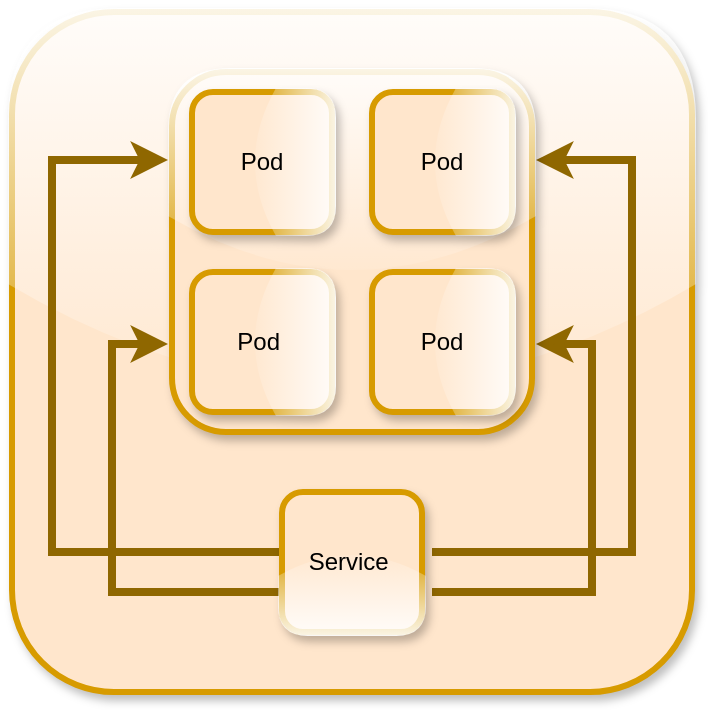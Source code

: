 <mxfile version="20.4.0" type="github"><diagram id="IUc-q38UyChCSjXEQO1g" name="Page-1"><mxGraphModel dx="1697" dy="696" grid="1" gridSize="10" guides="1" tooltips="1" connect="1" arrows="1" fold="1" page="1" pageScale="1" pageWidth="850" pageHeight="1100" math="0" shadow="0"><root><mxCell id="0"/><mxCell id="1" parent="0"/><mxCell id="ZUwnCUBpmVqwno-HEEAH-20" value="" style="group" vertex="1" connectable="0" parent="1"><mxGeometry x="-20" y="20" width="340" height="340" as="geometry"/></mxCell><mxCell id="ZUwnCUBpmVqwno-HEEAH-19" value="" style="whiteSpace=wrap;html=1;aspect=fixed;rounded=1;shadow=1;glass=1;sketch=0;strokeColor=#d79b00;strokeWidth=3;fontFamily=Helvetica;fontSize=12;fontColor=default;fillColor=#ffe6cc;" vertex="1" parent="ZUwnCUBpmVqwno-HEEAH-20"><mxGeometry width="340" height="340" as="geometry"/></mxCell><mxCell id="ZUwnCUBpmVqwno-HEEAH-18" value="" style="group" vertex="1" connectable="0" parent="ZUwnCUBpmVqwno-HEEAH-20"><mxGeometry x="20" y="30" width="290" height="280" as="geometry"/></mxCell><mxCell id="ZUwnCUBpmVqwno-HEEAH-12" value="" style="endArrow=classic;html=1;rounded=0;strokeColor=#8F6700;strokeWidth=4;fontFamily=Helvetica;fontSize=12;fontColor=default;edgeStyle=elbowEdgeStyle;entryX=1;entryY=0.75;entryDx=0;entryDy=0;" edge="1" parent="ZUwnCUBpmVqwno-HEEAH-18" target="ZUwnCUBpmVqwno-HEEAH-1"><mxGeometry width="50" height="50" relative="1" as="geometry"><mxPoint x="190" y="260" as="sourcePoint"/><mxPoint x="310" y="146" as="targetPoint"/><Array as="points"><mxPoint x="270" y="210"/></Array></mxGeometry></mxCell><mxCell id="ZUwnCUBpmVqwno-HEEAH-13" value="" style="endArrow=classic;html=1;rounded=0;strokeColor=#8F6700;strokeWidth=4;fontFamily=Helvetica;fontSize=12;fontColor=default;entryX=1;entryY=0.25;entryDx=0;entryDy=0;edgeStyle=elbowEdgeStyle;" edge="1" parent="ZUwnCUBpmVqwno-HEEAH-18" target="ZUwnCUBpmVqwno-HEEAH-1"><mxGeometry width="50" height="50" relative="1" as="geometry"><mxPoint x="190" y="240" as="sourcePoint"/><mxPoint x="240" y="100" as="targetPoint"/><Array as="points"><mxPoint x="290" y="150"/></Array></mxGeometry></mxCell><mxCell id="ZUwnCUBpmVqwno-HEEAH-1" value="" style="whiteSpace=wrap;html=1;aspect=fixed;fillColor=#ffe6cc;strokeColor=#d79b00;strokeWidth=3;perimeterSpacing=2;rounded=1;shadow=1;sketch=0;glass=1;container=0;" vertex="1" parent="ZUwnCUBpmVqwno-HEEAH-18"><mxGeometry x="60" width="180" height="180" as="geometry"/></mxCell><mxCell id="ZUwnCUBpmVqwno-HEEAH-2" value="Pod" style="whiteSpace=wrap;html=1;aspect=fixed;rounded=1;shadow=1;glass=1;sketch=0;strokeColor=#d79b00;strokeWidth=3;fontFamily=Helvetica;fontSize=12;fontColor=default;fillColor=#ffe6cc;direction=south;container=0;" vertex="1" parent="ZUwnCUBpmVqwno-HEEAH-18"><mxGeometry x="160" y="10" width="70" height="70" as="geometry"/></mxCell><mxCell id="ZUwnCUBpmVqwno-HEEAH-3" value="Pod&lt;br&gt;" style="whiteSpace=wrap;html=1;aspect=fixed;rounded=1;shadow=1;glass=1;sketch=0;strokeColor=#d79b00;strokeWidth=3;fontFamily=Helvetica;fontSize=12;fontColor=default;fillColor=#ffe6cc;direction=south;container=0;" vertex="1" parent="ZUwnCUBpmVqwno-HEEAH-18"><mxGeometry x="70" y="10" width="70" height="70" as="geometry"/></mxCell><mxCell id="ZUwnCUBpmVqwno-HEEAH-4" value="Pod&amp;nbsp;" style="whiteSpace=wrap;html=1;aspect=fixed;rounded=1;shadow=1;glass=1;sketch=0;strokeColor=#d79b00;strokeWidth=3;fontFamily=Helvetica;fontSize=12;fontColor=default;fillColor=#ffe6cc;direction=south;container=0;" vertex="1" parent="ZUwnCUBpmVqwno-HEEAH-18"><mxGeometry x="70" y="100" width="70" height="70" as="geometry"/></mxCell><mxCell id="ZUwnCUBpmVqwno-HEEAH-5" value="Pod&lt;br&gt;" style="whiteSpace=wrap;html=1;aspect=fixed;rounded=1;shadow=1;glass=1;sketch=0;strokeColor=#d79b00;strokeWidth=3;fontFamily=Helvetica;fontSize=12;fontColor=default;fillColor=#ffe6cc;direction=south;container=0;" vertex="1" parent="ZUwnCUBpmVqwno-HEEAH-18"><mxGeometry x="160" y="100" width="70" height="70" as="geometry"/></mxCell><mxCell id="ZUwnCUBpmVqwno-HEEAH-15" value="" style="endArrow=classic;html=1;rounded=0;strokeColor=#8F6700;strokeWidth=4;fontFamily=Helvetica;fontSize=12;fontColor=default;entryX=0;entryY=0.75;entryDx=0;entryDy=0;edgeStyle=elbowEdgeStyle;exitX=0.929;exitY=0.286;exitDx=0;exitDy=0;exitPerimeter=0;" edge="1" parent="ZUwnCUBpmVqwno-HEEAH-18" source="ZUwnCUBpmVqwno-HEEAH-6" target="ZUwnCUBpmVqwno-HEEAH-1"><mxGeometry width="50" height="50" relative="1" as="geometry"><mxPoint x="110" y="260" as="sourcePoint"/><mxPoint x="130" y="90" as="targetPoint"/><Array as="points"><mxPoint x="30" y="190"/></Array></mxGeometry></mxCell><mxCell id="ZUwnCUBpmVqwno-HEEAH-16" value="" style="endArrow=classic;html=1;rounded=0;strokeColor=#8F6700;strokeWidth=4;fontFamily=Helvetica;fontSize=12;fontColor=default;entryX=0;entryY=0.25;entryDx=0;entryDy=0;edgeStyle=elbowEdgeStyle;exitX=0.929;exitY=0.571;exitDx=0;exitDy=0;exitPerimeter=0;" edge="1" parent="ZUwnCUBpmVqwno-HEEAH-18" source="ZUwnCUBpmVqwno-HEEAH-6" target="ZUwnCUBpmVqwno-HEEAH-1"><mxGeometry width="50" height="50" relative="1" as="geometry"><mxPoint x="110" y="240" as="sourcePoint"/><mxPoint x="130" y="90" as="targetPoint"/><Array as="points"><mxPoint y="160"/></Array></mxGeometry></mxCell><mxCell id="ZUwnCUBpmVqwno-HEEAH-6" value="Service&amp;nbsp;" style="whiteSpace=wrap;html=1;aspect=fixed;rounded=1;shadow=1;glass=1;sketch=0;strokeColor=#d79b00;strokeWidth=3;fontFamily=Helvetica;fontSize=12;fontColor=default;fillColor=#ffe6cc;direction=west;container=0;" vertex="1" parent="ZUwnCUBpmVqwno-HEEAH-18"><mxGeometry x="115" y="210" width="70" height="70" as="geometry"/></mxCell></root></mxGraphModel></diagram></mxfile>